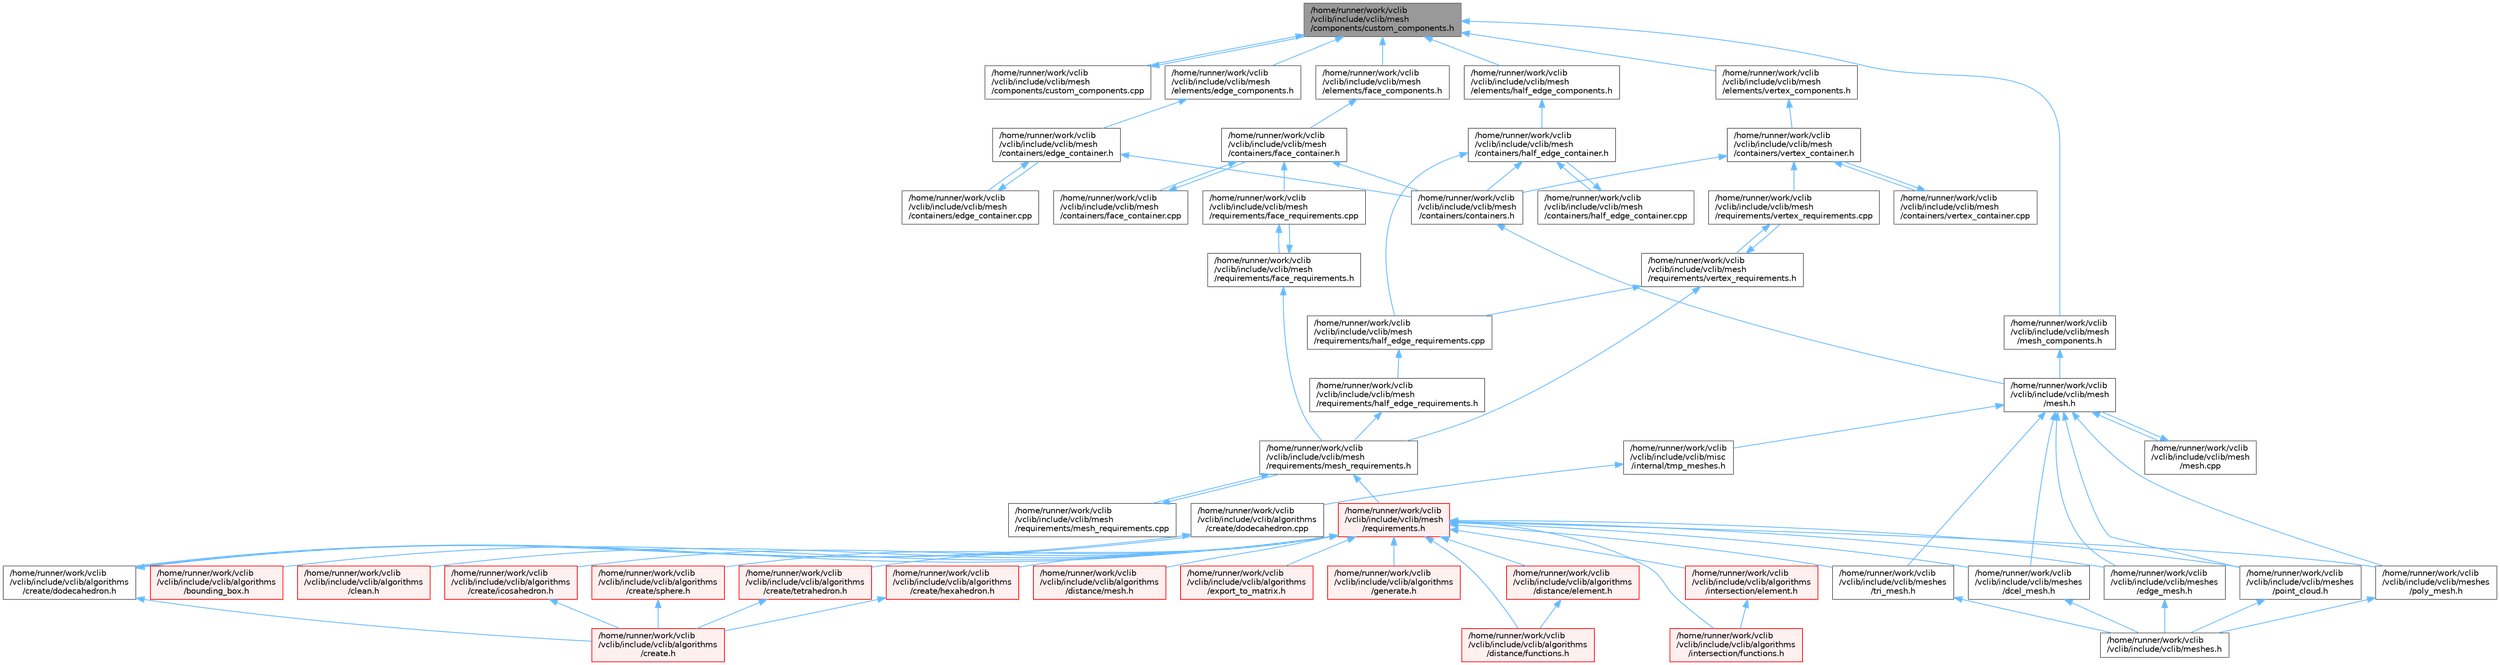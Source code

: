 digraph "/home/runner/work/vclib/vclib/include/vclib/mesh/components/custom_components.h"
{
 // LATEX_PDF_SIZE
  bgcolor="transparent";
  edge [fontname=Helvetica,fontsize=10,labelfontname=Helvetica,labelfontsize=10];
  node [fontname=Helvetica,fontsize=10,shape=box,height=0.2,width=0.4];
  Node1 [label="/home/runner/work/vclib\l/vclib/include/vclib/mesh\l/components/custom_components.h",height=0.2,width=0.4,color="gray40", fillcolor="grey60", style="filled", fontcolor="black",tooltip=" "];
  Node1 -> Node2 [dir="back",color="steelblue1",style="solid"];
  Node2 [label="/home/runner/work/vclib\l/vclib/include/vclib/mesh\l/components/custom_components.cpp",height=0.2,width=0.4,color="grey40", fillcolor="white", style="filled",URL="$custom__components_8cpp.html",tooltip=" "];
  Node2 -> Node1 [dir="back",color="steelblue1",style="solid"];
  Node1 -> Node3 [dir="back",color="steelblue1",style="solid"];
  Node3 [label="/home/runner/work/vclib\l/vclib/include/vclib/mesh\l/elements/edge_components.h",height=0.2,width=0.4,color="grey40", fillcolor="white", style="filled",URL="$edge__components_8h.html",tooltip=" "];
  Node3 -> Node4 [dir="back",color="steelblue1",style="solid"];
  Node4 [label="/home/runner/work/vclib\l/vclib/include/vclib/mesh\l/containers/edge_container.h",height=0.2,width=0.4,color="grey40", fillcolor="white", style="filled",URL="$edge__container_8h.html",tooltip=" "];
  Node4 -> Node5 [dir="back",color="steelblue1",style="solid"];
  Node5 [label="/home/runner/work/vclib\l/vclib/include/vclib/mesh\l/containers/containers.h",height=0.2,width=0.4,color="grey40", fillcolor="white", style="filled",URL="$mesh_2containers_2containers_8h.html",tooltip=" "];
  Node5 -> Node6 [dir="back",color="steelblue1",style="solid"];
  Node6 [label="/home/runner/work/vclib\l/vclib/include/vclib/mesh\l/mesh.h",height=0.2,width=0.4,color="grey40", fillcolor="white", style="filled",URL="$mesh_2mesh_8h.html",tooltip=" "];
  Node6 -> Node7 [dir="back",color="steelblue1",style="solid"];
  Node7 [label="/home/runner/work/vclib\l/vclib/include/vclib/mesh\l/mesh.cpp",height=0.2,width=0.4,color="grey40", fillcolor="white", style="filled",URL="$mesh_2mesh_8cpp.html",tooltip=" "];
  Node7 -> Node6 [dir="back",color="steelblue1",style="solid"];
  Node6 -> Node8 [dir="back",color="steelblue1",style="solid"];
  Node8 [label="/home/runner/work/vclib\l/vclib/include/vclib/meshes\l/dcel_mesh.h",height=0.2,width=0.4,color="grey40", fillcolor="white", style="filled",URL="$dcel__mesh_8h.html",tooltip=" "];
  Node8 -> Node9 [dir="back",color="steelblue1",style="solid"];
  Node9 [label="/home/runner/work/vclib\l/vclib/include/vclib/meshes.h",height=0.2,width=0.4,color="grey40", fillcolor="white", style="filled",URL="$meshes_8h.html",tooltip=" "];
  Node6 -> Node10 [dir="back",color="steelblue1",style="solid"];
  Node10 [label="/home/runner/work/vclib\l/vclib/include/vclib/meshes\l/edge_mesh.h",height=0.2,width=0.4,color="grey40", fillcolor="white", style="filled",URL="$edge__mesh_8h.html",tooltip=" "];
  Node10 -> Node9 [dir="back",color="steelblue1",style="solid"];
  Node6 -> Node11 [dir="back",color="steelblue1",style="solid"];
  Node11 [label="/home/runner/work/vclib\l/vclib/include/vclib/meshes\l/point_cloud.h",height=0.2,width=0.4,color="grey40", fillcolor="white", style="filled",URL="$point__cloud_8h.html",tooltip=" "];
  Node11 -> Node9 [dir="back",color="steelblue1",style="solid"];
  Node6 -> Node12 [dir="back",color="steelblue1",style="solid"];
  Node12 [label="/home/runner/work/vclib\l/vclib/include/vclib/meshes\l/poly_mesh.h",height=0.2,width=0.4,color="grey40", fillcolor="white", style="filled",URL="$poly__mesh_8h.html",tooltip=" "];
  Node12 -> Node9 [dir="back",color="steelblue1",style="solid"];
  Node6 -> Node13 [dir="back",color="steelblue1",style="solid"];
  Node13 [label="/home/runner/work/vclib\l/vclib/include/vclib/meshes\l/tri_mesh.h",height=0.2,width=0.4,color="grey40", fillcolor="white", style="filled",URL="$tri__mesh_8h.html",tooltip=" "];
  Node13 -> Node9 [dir="back",color="steelblue1",style="solid"];
  Node6 -> Node14 [dir="back",color="steelblue1",style="solid"];
  Node14 [label="/home/runner/work/vclib\l/vclib/include/vclib/misc\l/internal/tmp_meshes.h",height=0.2,width=0.4,color="grey40", fillcolor="white", style="filled",URL="$tmp__meshes_8h.html",tooltip=" "];
  Node14 -> Node15 [dir="back",color="steelblue1",style="solid"];
  Node15 [label="/home/runner/work/vclib\l/vclib/include/vclib/algorithms\l/create/dodecahedron.cpp",height=0.2,width=0.4,color="grey40", fillcolor="white", style="filled",URL="$dodecahedron_8cpp.html",tooltip=" "];
  Node15 -> Node16 [dir="back",color="steelblue1",style="solid"];
  Node16 [label="/home/runner/work/vclib\l/vclib/include/vclib/algorithms\l/create/dodecahedron.h",height=0.2,width=0.4,color="grey40", fillcolor="white", style="filled",URL="$dodecahedron_8h.html",tooltip=" "];
  Node16 -> Node17 [dir="back",color="steelblue1",style="solid"];
  Node17 [label="/home/runner/work/vclib\l/vclib/include/vclib/algorithms\l/create.h",height=0.2,width=0.4,color="red", fillcolor="#FFF0F0", style="filled",URL="$create_8h.html",tooltip=" "];
  Node16 -> Node15 [dir="back",color="steelblue1",style="solid"];
  Node4 -> Node19 [dir="back",color="steelblue1",style="solid"];
  Node19 [label="/home/runner/work/vclib\l/vclib/include/vclib/mesh\l/containers/edge_container.cpp",height=0.2,width=0.4,color="grey40", fillcolor="white", style="filled",URL="$edge__container_8cpp.html",tooltip=" "];
  Node19 -> Node4 [dir="back",color="steelblue1",style="solid"];
  Node1 -> Node20 [dir="back",color="steelblue1",style="solid"];
  Node20 [label="/home/runner/work/vclib\l/vclib/include/vclib/mesh\l/elements/face_components.h",height=0.2,width=0.4,color="grey40", fillcolor="white", style="filled",URL="$face__components_8h.html",tooltip=" "];
  Node20 -> Node21 [dir="back",color="steelblue1",style="solid"];
  Node21 [label="/home/runner/work/vclib\l/vclib/include/vclib/mesh\l/containers/face_container.h",height=0.2,width=0.4,color="grey40", fillcolor="white", style="filled",URL="$face__container_8h.html",tooltip=" "];
  Node21 -> Node5 [dir="back",color="steelblue1",style="solid"];
  Node21 -> Node22 [dir="back",color="steelblue1",style="solid"];
  Node22 [label="/home/runner/work/vclib\l/vclib/include/vclib/mesh\l/containers/face_container.cpp",height=0.2,width=0.4,color="grey40", fillcolor="white", style="filled",URL="$face__container_8cpp.html",tooltip=" "];
  Node22 -> Node21 [dir="back",color="steelblue1",style="solid"];
  Node21 -> Node23 [dir="back",color="steelblue1",style="solid"];
  Node23 [label="/home/runner/work/vclib\l/vclib/include/vclib/mesh\l/requirements/face_requirements.cpp",height=0.2,width=0.4,color="grey40", fillcolor="white", style="filled",URL="$face__requirements_8cpp.html",tooltip=" "];
  Node23 -> Node24 [dir="back",color="steelblue1",style="solid"];
  Node24 [label="/home/runner/work/vclib\l/vclib/include/vclib/mesh\l/requirements/face_requirements.h",height=0.2,width=0.4,color="grey40", fillcolor="white", style="filled",URL="$face__requirements_8h.html",tooltip=" "];
  Node24 -> Node23 [dir="back",color="steelblue1",style="solid"];
  Node24 -> Node25 [dir="back",color="steelblue1",style="solid"];
  Node25 [label="/home/runner/work/vclib\l/vclib/include/vclib/mesh\l/requirements/mesh_requirements.h",height=0.2,width=0.4,color="grey40", fillcolor="white", style="filled",URL="$mesh__requirements_8h.html",tooltip=" "];
  Node25 -> Node26 [dir="back",color="steelblue1",style="solid"];
  Node26 [label="/home/runner/work/vclib\l/vclib/include/vclib/mesh\l/requirements.h",height=0.2,width=0.4,color="red", fillcolor="#FFF0F0", style="filled",URL="$requirements_8h.html",tooltip=" "];
  Node26 -> Node27 [dir="back",color="steelblue1",style="solid"];
  Node27 [label="/home/runner/work/vclib\l/vclib/include/vclib/algorithms\l/bounding_box.h",height=0.2,width=0.4,color="red", fillcolor="#FFF0F0", style="filled",URL="$algorithms_2bounding__box_8h.html",tooltip=" "];
  Node26 -> Node48 [dir="back",color="steelblue1",style="solid"];
  Node48 [label="/home/runner/work/vclib\l/vclib/include/vclib/algorithms\l/clean.h",height=0.2,width=0.4,color="red", fillcolor="#FFF0F0", style="filled",URL="$clean_8h.html",tooltip=" "];
  Node26 -> Node16 [dir="back",color="steelblue1",style="solid"];
  Node26 -> Node56 [dir="back",color="steelblue1",style="solid"];
  Node56 [label="/home/runner/work/vclib\l/vclib/include/vclib/algorithms\l/create/hexahedron.h",height=0.2,width=0.4,color="red", fillcolor="#FFF0F0", style="filled",URL="$hexahedron_8h.html",tooltip=" "];
  Node56 -> Node17 [dir="back",color="steelblue1",style="solid"];
  Node26 -> Node58 [dir="back",color="steelblue1",style="solid"];
  Node58 [label="/home/runner/work/vclib\l/vclib/include/vclib/algorithms\l/create/icosahedron.h",height=0.2,width=0.4,color="red", fillcolor="#FFF0F0", style="filled",URL="$icosahedron_8h.html",tooltip=" "];
  Node58 -> Node17 [dir="back",color="steelblue1",style="solid"];
  Node26 -> Node51 [dir="back",color="steelblue1",style="solid"];
  Node51 [label="/home/runner/work/vclib\l/vclib/include/vclib/algorithms\l/create/sphere.h",height=0.2,width=0.4,color="red", fillcolor="#FFF0F0", style="filled",URL="$algorithms_2create_2sphere_8h.html",tooltip=" "];
  Node51 -> Node17 [dir="back",color="steelblue1",style="solid"];
  Node26 -> Node60 [dir="back",color="steelblue1",style="solid"];
  Node60 [label="/home/runner/work/vclib\l/vclib/include/vclib/algorithms\l/create/tetrahedron.h",height=0.2,width=0.4,color="red", fillcolor="#FFF0F0", style="filled",URL="$tetrahedron_8h.html",tooltip=" "];
  Node60 -> Node17 [dir="back",color="steelblue1",style="solid"];
  Node26 -> Node30 [dir="back",color="steelblue1",style="solid"];
  Node30 [label="/home/runner/work/vclib\l/vclib/include/vclib/algorithms\l/distance/element.h",height=0.2,width=0.4,color="red", fillcolor="#FFF0F0", style="filled",URL="$algorithms_2distance_2element_8h.html",tooltip=" "];
  Node30 -> Node31 [dir="back",color="steelblue1",style="solid"];
  Node31 [label="/home/runner/work/vclib\l/vclib/include/vclib/algorithms\l/distance/functions.h",height=0.2,width=0.4,color="red", fillcolor="#FFF0F0", style="filled",URL="$distance_2functions_8h.html",tooltip=" "];
  Node26 -> Node31 [dir="back",color="steelblue1",style="solid"];
  Node26 -> Node38 [dir="back",color="steelblue1",style="solid"];
  Node38 [label="/home/runner/work/vclib\l/vclib/include/vclib/algorithms\l/distance/mesh.h",height=0.2,width=0.4,color="red", fillcolor="#FFF0F0", style="filled",URL="$algorithms_2distance_2mesh_8h.html",tooltip=" "];
  Node26 -> Node62 [dir="back",color="steelblue1",style="solid"];
  Node62 [label="/home/runner/work/vclib\l/vclib/include/vclib/algorithms\l/export_to_matrix.h",height=0.2,width=0.4,color="red", fillcolor="#FFF0F0", style="filled",URL="$export__to__matrix_8h.html",tooltip=" "];
  Node26 -> Node64 [dir="back",color="steelblue1",style="solid"];
  Node64 [label="/home/runner/work/vclib\l/vclib/include/vclib/algorithms\l/generate.h",height=0.2,width=0.4,color="red", fillcolor="#FFF0F0", style="filled",URL="$generate_8h.html",tooltip=" "];
  Node26 -> Node69 [dir="back",color="steelblue1",style="solid"];
  Node69 [label="/home/runner/work/vclib\l/vclib/include/vclib/algorithms\l/intersection/element.h",height=0.2,width=0.4,color="red", fillcolor="#FFF0F0", style="filled",URL="$algorithms_2intersection_2element_8h.html",tooltip=" "];
  Node69 -> Node71 [dir="back",color="steelblue1",style="solid"];
  Node71 [label="/home/runner/work/vclib\l/vclib/include/vclib/algorithms\l/intersection/functions.h",height=0.2,width=0.4,color="red", fillcolor="#FFF0F0", style="filled",URL="$intersection_2functions_8h.html",tooltip=" "];
  Node26 -> Node71 [dir="back",color="steelblue1",style="solid"];
  Node26 -> Node8 [dir="back",color="steelblue1",style="solid"];
  Node26 -> Node10 [dir="back",color="steelblue1",style="solid"];
  Node26 -> Node11 [dir="back",color="steelblue1",style="solid"];
  Node26 -> Node12 [dir="back",color="steelblue1",style="solid"];
  Node26 -> Node13 [dir="back",color="steelblue1",style="solid"];
  Node25 -> Node170 [dir="back",color="steelblue1",style="solid"];
  Node170 [label="/home/runner/work/vclib\l/vclib/include/vclib/mesh\l/requirements/mesh_requirements.cpp",height=0.2,width=0.4,color="grey40", fillcolor="white", style="filled",URL="$mesh__requirements_8cpp.html",tooltip=" "];
  Node170 -> Node25 [dir="back",color="steelblue1",style="solid"];
  Node1 -> Node171 [dir="back",color="steelblue1",style="solid"];
  Node171 [label="/home/runner/work/vclib\l/vclib/include/vclib/mesh\l/elements/half_edge_components.h",height=0.2,width=0.4,color="grey40", fillcolor="white", style="filled",URL="$half__edge__components_8h.html",tooltip=" "];
  Node171 -> Node172 [dir="back",color="steelblue1",style="solid"];
  Node172 [label="/home/runner/work/vclib\l/vclib/include/vclib/mesh\l/containers/half_edge_container.h",height=0.2,width=0.4,color="grey40", fillcolor="white", style="filled",URL="$half__edge__container_8h.html",tooltip=" "];
  Node172 -> Node5 [dir="back",color="steelblue1",style="solid"];
  Node172 -> Node173 [dir="back",color="steelblue1",style="solid"];
  Node173 [label="/home/runner/work/vclib\l/vclib/include/vclib/mesh\l/containers/half_edge_container.cpp",height=0.2,width=0.4,color="grey40", fillcolor="white", style="filled",URL="$half__edge__container_8cpp.html",tooltip=" "];
  Node173 -> Node172 [dir="back",color="steelblue1",style="solid"];
  Node172 -> Node174 [dir="back",color="steelblue1",style="solid"];
  Node174 [label="/home/runner/work/vclib\l/vclib/include/vclib/mesh\l/requirements/half_edge_requirements.cpp",height=0.2,width=0.4,color="grey40", fillcolor="white", style="filled",URL="$half__edge__requirements_8cpp.html",tooltip=" "];
  Node174 -> Node175 [dir="back",color="steelblue1",style="solid"];
  Node175 [label="/home/runner/work/vclib\l/vclib/include/vclib/mesh\l/requirements/half_edge_requirements.h",height=0.2,width=0.4,color="grey40", fillcolor="white", style="filled",URL="$half__edge__requirements_8h.html",tooltip=" "];
  Node175 -> Node25 [dir="back",color="steelblue1",style="solid"];
  Node1 -> Node176 [dir="back",color="steelblue1",style="solid"];
  Node176 [label="/home/runner/work/vclib\l/vclib/include/vclib/mesh\l/elements/vertex_components.h",height=0.2,width=0.4,color="grey40", fillcolor="white", style="filled",URL="$vertex__components_8h.html",tooltip=" "];
  Node176 -> Node177 [dir="back",color="steelblue1",style="solid"];
  Node177 [label="/home/runner/work/vclib\l/vclib/include/vclib/mesh\l/containers/vertex_container.h",height=0.2,width=0.4,color="grey40", fillcolor="white", style="filled",URL="$vertex__container_8h.html",tooltip=" "];
  Node177 -> Node5 [dir="back",color="steelblue1",style="solid"];
  Node177 -> Node178 [dir="back",color="steelblue1",style="solid"];
  Node178 [label="/home/runner/work/vclib\l/vclib/include/vclib/mesh\l/containers/vertex_container.cpp",height=0.2,width=0.4,color="grey40", fillcolor="white", style="filled",URL="$vertex__container_8cpp.html",tooltip=" "];
  Node178 -> Node177 [dir="back",color="steelblue1",style="solid"];
  Node177 -> Node179 [dir="back",color="steelblue1",style="solid"];
  Node179 [label="/home/runner/work/vclib\l/vclib/include/vclib/mesh\l/requirements/vertex_requirements.cpp",height=0.2,width=0.4,color="grey40", fillcolor="white", style="filled",URL="$vertex__requirements_8cpp.html",tooltip=" "];
  Node179 -> Node180 [dir="back",color="steelblue1",style="solid"];
  Node180 [label="/home/runner/work/vclib\l/vclib/include/vclib/mesh\l/requirements/vertex_requirements.h",height=0.2,width=0.4,color="grey40", fillcolor="white", style="filled",URL="$vertex__requirements_8h.html",tooltip=" "];
  Node180 -> Node174 [dir="back",color="steelblue1",style="solid"];
  Node180 -> Node25 [dir="back",color="steelblue1",style="solid"];
  Node180 -> Node179 [dir="back",color="steelblue1",style="solid"];
  Node1 -> Node181 [dir="back",color="steelblue1",style="solid"];
  Node181 [label="/home/runner/work/vclib\l/vclib/include/vclib/mesh\l/mesh_components.h",height=0.2,width=0.4,color="grey40", fillcolor="white", style="filled",URL="$mesh__components_8h.html",tooltip=" "];
  Node181 -> Node6 [dir="back",color="steelblue1",style="solid"];
}
